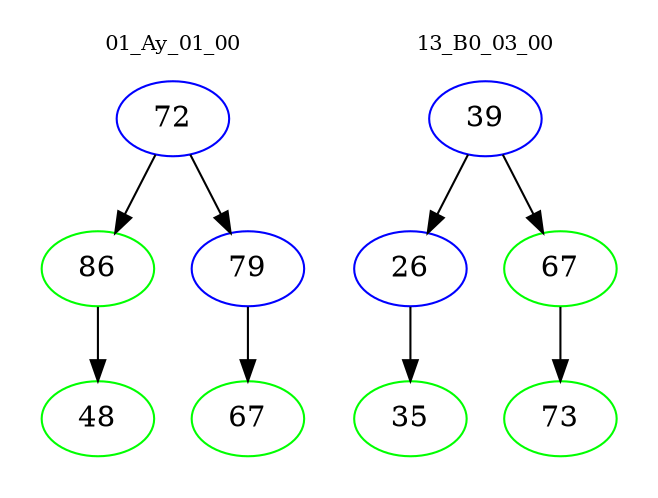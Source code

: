 digraph{
subgraph cluster_0 {
color = white
label = "01_Ay_01_00";
fontsize=10;
T0_72 [label="72", color="blue"]
T0_72 -> T0_86 [color="black"]
T0_86 [label="86", color="green"]
T0_86 -> T0_48 [color="black"]
T0_48 [label="48", color="green"]
T0_72 -> T0_79 [color="black"]
T0_79 [label="79", color="blue"]
T0_79 -> T0_67 [color="black"]
T0_67 [label="67", color="green"]
}
subgraph cluster_1 {
color = white
label = "13_B0_03_00";
fontsize=10;
T1_39 [label="39", color="blue"]
T1_39 -> T1_26 [color="black"]
T1_26 [label="26", color="blue"]
T1_26 -> T1_35 [color="black"]
T1_35 [label="35", color="green"]
T1_39 -> T1_67 [color="black"]
T1_67 [label="67", color="green"]
T1_67 -> T1_73 [color="black"]
T1_73 [label="73", color="green"]
}
}
